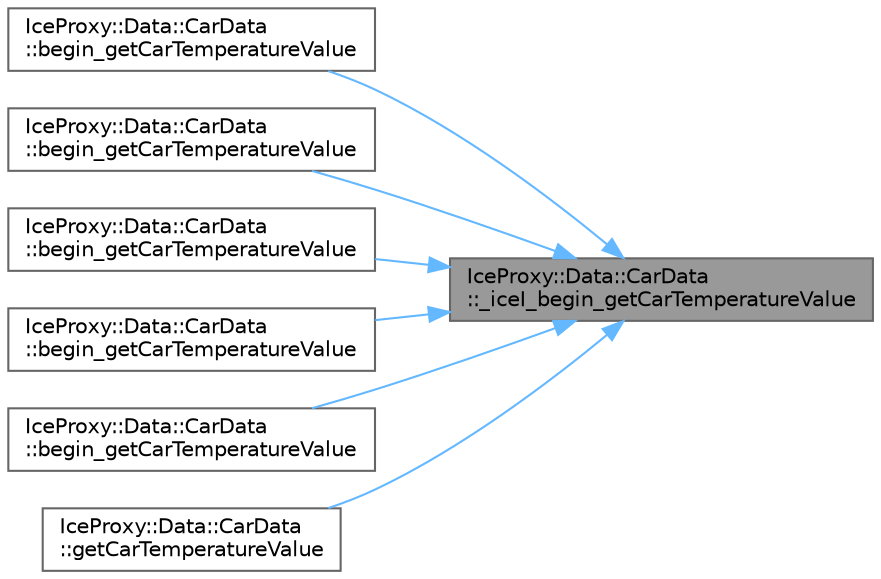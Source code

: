 digraph "IceProxy::Data::CarData::_iceI_begin_getCarTemperatureValue"
{
 // LATEX_PDF_SIZE
  bgcolor="transparent";
  edge [fontname=Helvetica,fontsize=10,labelfontname=Helvetica,labelfontsize=10];
  node [fontname=Helvetica,fontsize=10,shape=box,height=0.2,width=0.4];
  rankdir="RL";
  Node1 [id="Node000001",label="IceProxy::Data::CarData\l::_iceI_begin_getCarTemperatureValue",height=0.2,width=0.4,color="gray40", fillcolor="grey60", style="filled", fontcolor="black",tooltip=" "];
  Node1 -> Node2 [id="edge1_Node000001_Node000002",dir="back",color="steelblue1",style="solid",tooltip=" "];
  Node2 [id="Node000002",label="IceProxy::Data::CarData\l::begin_getCarTemperatureValue",height=0.2,width=0.4,color="grey40", fillcolor="white", style="filled",URL="$classIceProxy_1_1Data_1_1CarData.html#a607d5100069da91ea279adc142703e41",tooltip=" "];
  Node1 -> Node3 [id="edge2_Node000001_Node000003",dir="back",color="steelblue1",style="solid",tooltip=" "];
  Node3 [id="Node000003",label="IceProxy::Data::CarData\l::begin_getCarTemperatureValue",height=0.2,width=0.4,color="grey40", fillcolor="white", style="filled",URL="$classIceProxy_1_1Data_1_1CarData.html#a7d45a1ebff3fecd3a08734f25c5f6e0b",tooltip=" "];
  Node1 -> Node4 [id="edge3_Node000001_Node000004",dir="back",color="steelblue1",style="solid",tooltip=" "];
  Node4 [id="Node000004",label="IceProxy::Data::CarData\l::begin_getCarTemperatureValue",height=0.2,width=0.4,color="grey40", fillcolor="white", style="filled",URL="$classIceProxy_1_1Data_1_1CarData.html#a04fe92e7832e57b244f434a983b7b67d",tooltip=" "];
  Node1 -> Node5 [id="edge4_Node000001_Node000005",dir="back",color="steelblue1",style="solid",tooltip=" "];
  Node5 [id="Node000005",label="IceProxy::Data::CarData\l::begin_getCarTemperatureValue",height=0.2,width=0.4,color="grey40", fillcolor="white", style="filled",URL="$classIceProxy_1_1Data_1_1CarData.html#a7b7ada5f9409d5b7384e423af30cddf4",tooltip=" "];
  Node1 -> Node6 [id="edge5_Node000001_Node000006",dir="back",color="steelblue1",style="solid",tooltip=" "];
  Node6 [id="Node000006",label="IceProxy::Data::CarData\l::begin_getCarTemperatureValue",height=0.2,width=0.4,color="grey40", fillcolor="white", style="filled",URL="$classIceProxy_1_1Data_1_1CarData.html#adc62fd99928c85a7e372a90016f03493",tooltip=" "];
  Node1 -> Node7 [id="edge6_Node000001_Node000007",dir="back",color="steelblue1",style="solid",tooltip=" "];
  Node7 [id="Node000007",label="IceProxy::Data::CarData\l::getCarTemperatureValue",height=0.2,width=0.4,color="grey40", fillcolor="white", style="filled",URL="$classIceProxy_1_1Data_1_1CarData.html#ac446524266cb1d1a9d7d736d14839bb1",tooltip=" "];
}
